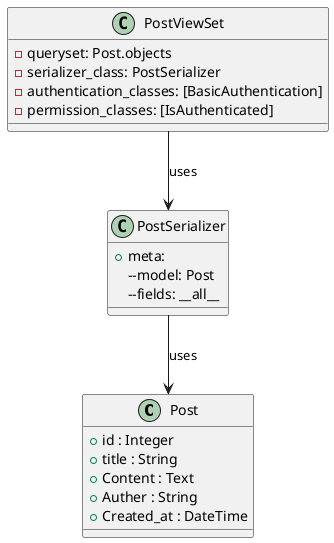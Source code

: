@startuml

class Post{
    +id : Integer 
    +title : String
    +Content : Text 
    +Auther : String 
    +Created_at : DateTime
}

class PostSerializer {
    +meta:
    --model: Post
    --fields: __all__
}

class PostViewSet {
  -queryset: Post.objects
  -serializer_class: PostSerializer
  -authentication_classes: [BasicAuthentication]
  -permission_classes: [IsAuthenticated]
}

PostSerializer --> Post : uses
PostViewSet --> PostSerializer : uses

@enduml